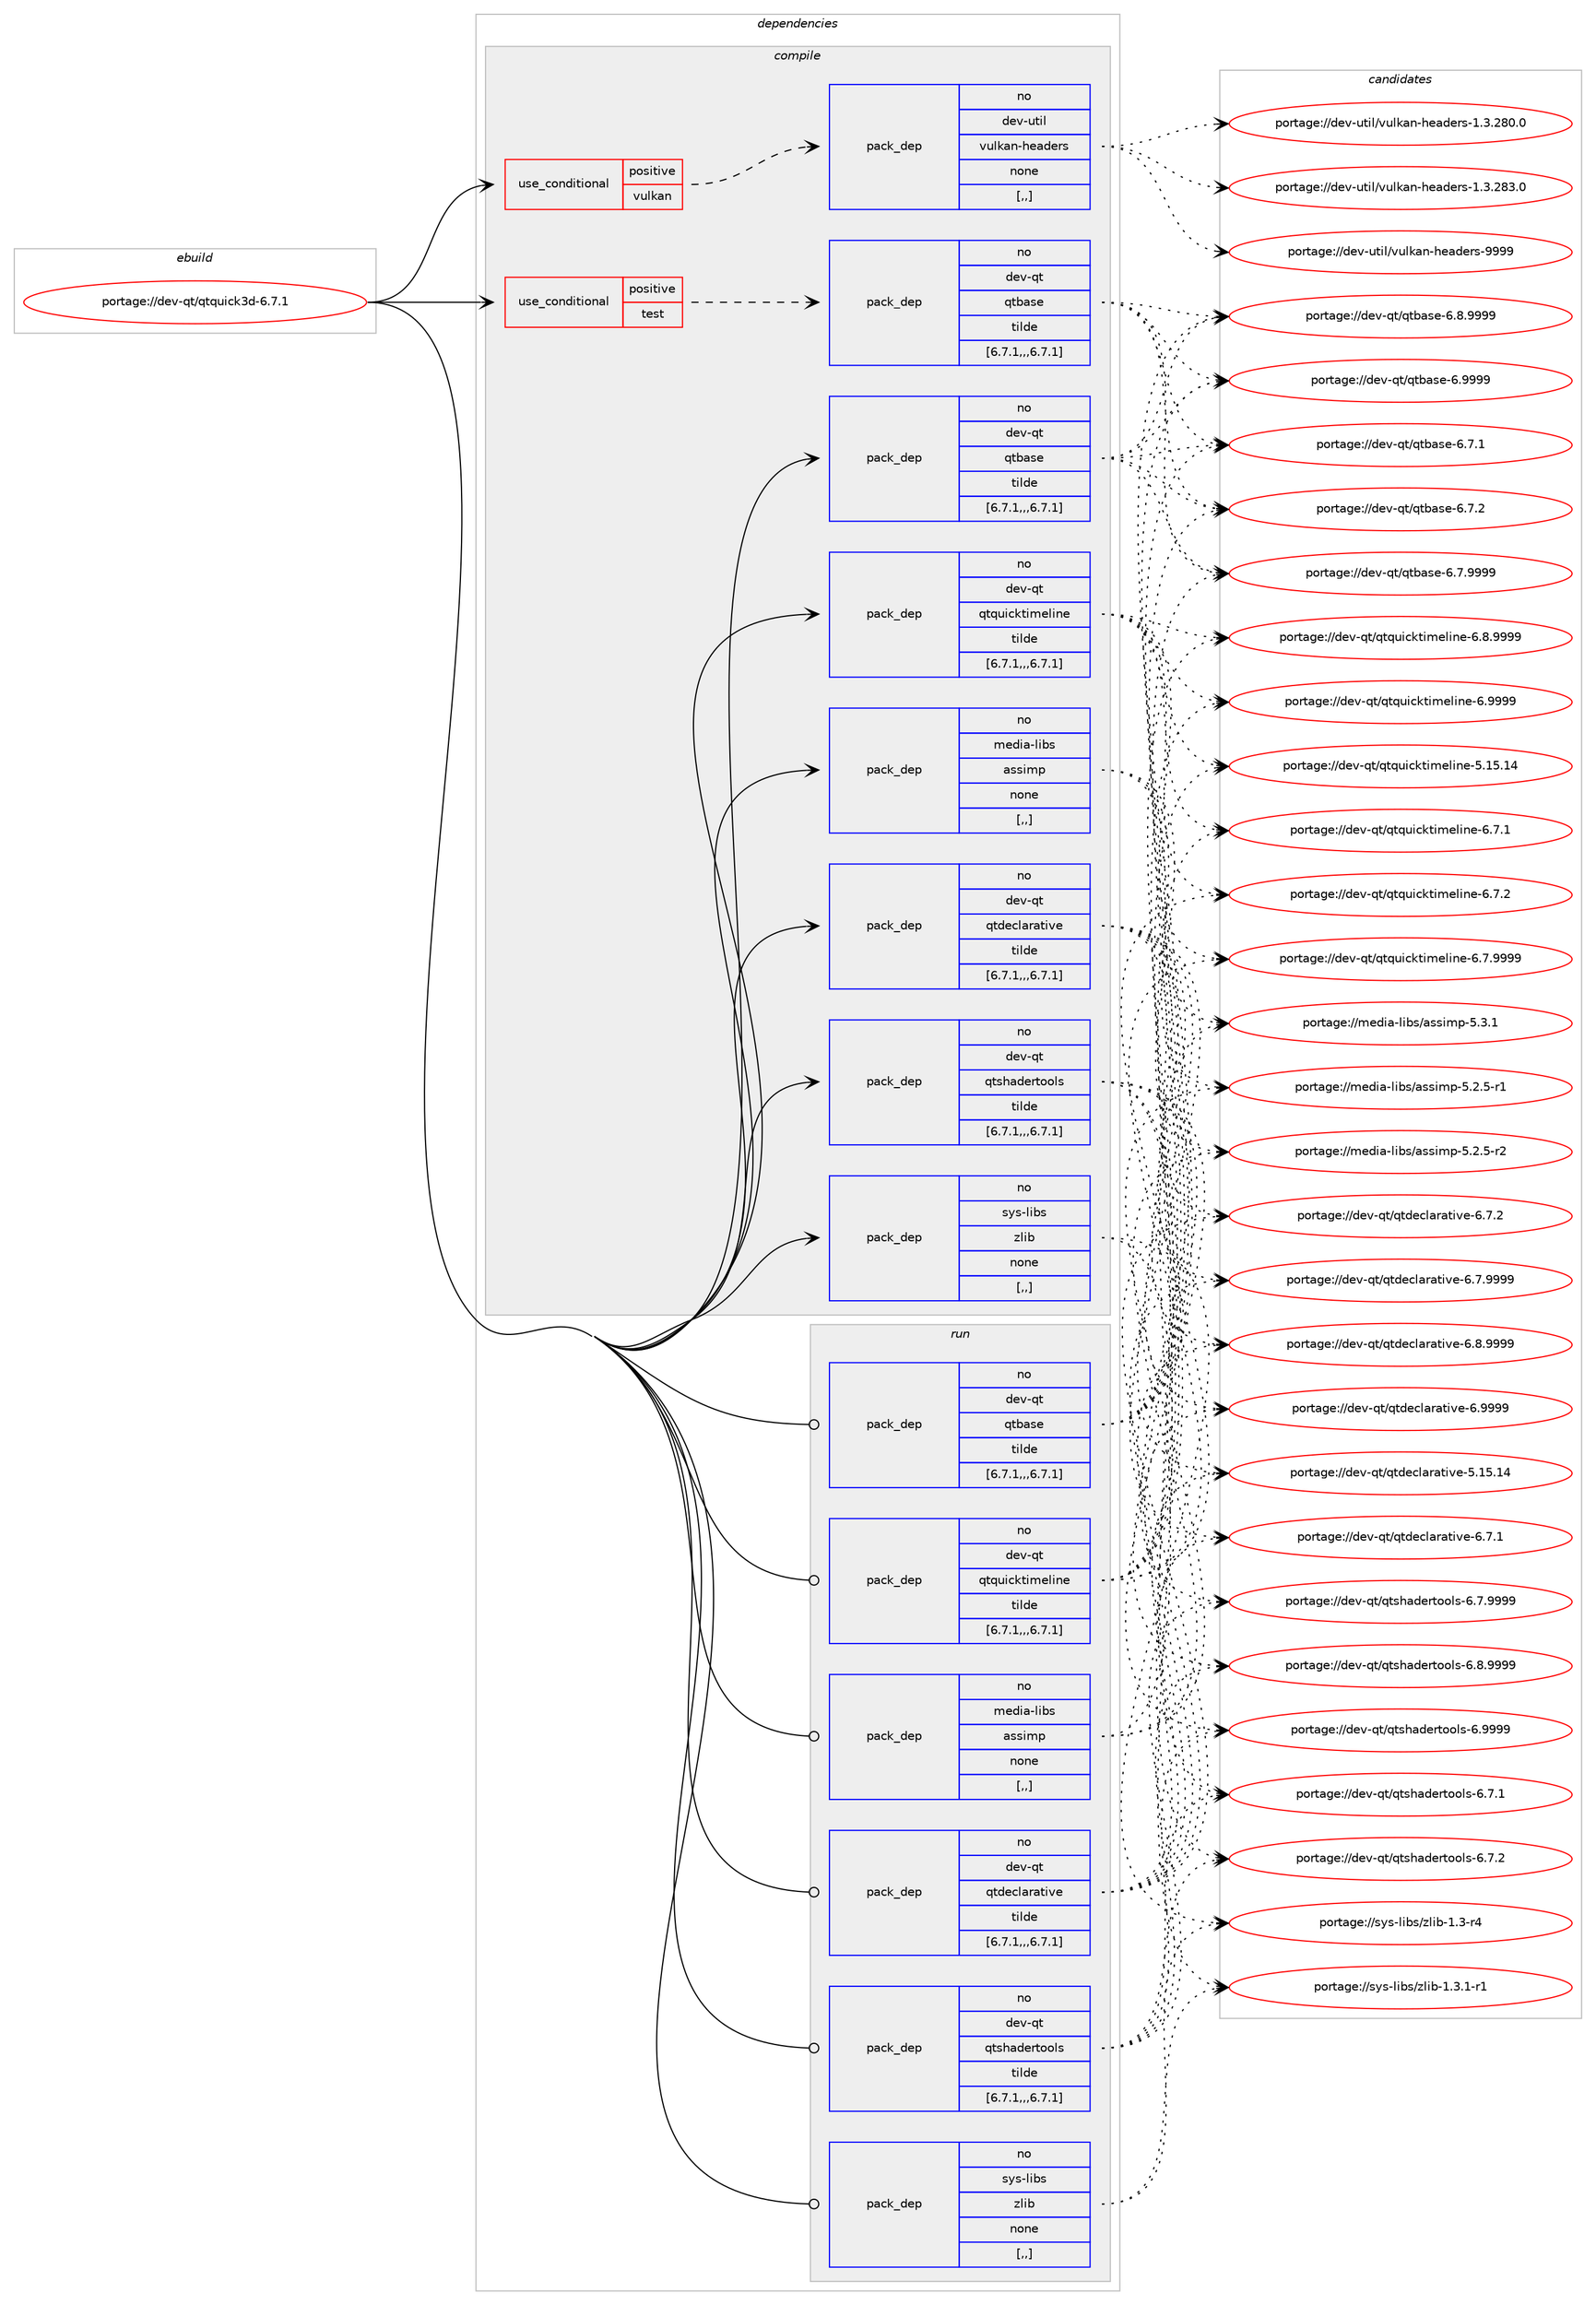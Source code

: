 digraph prolog {

# *************
# Graph options
# *************

newrank=true;
concentrate=true;
compound=true;
graph [rankdir=LR,fontname=Helvetica,fontsize=10,ranksep=1.5];#, ranksep=2.5, nodesep=0.2];
edge  [arrowhead=vee];
node  [fontname=Helvetica,fontsize=10];

# **********
# The ebuild
# **********

subgraph cluster_leftcol {
color=gray;
rank=same;
label=<<i>ebuild</i>>;
id [label="portage://dev-qt/qtquick3d-6.7.1", color=red, width=4, href="../dev-qt/qtquick3d-6.7.1.svg"];
}

# ****************
# The dependencies
# ****************

subgraph cluster_midcol {
color=gray;
label=<<i>dependencies</i>>;
subgraph cluster_compile {
fillcolor="#eeeeee";
style=filled;
label=<<i>compile</i>>;
subgraph cond40991 {
dependency166288 [label=<<TABLE BORDER="0" CELLBORDER="1" CELLSPACING="0" CELLPADDING="4"><TR><TD ROWSPAN="3" CELLPADDING="10">use_conditional</TD></TR><TR><TD>positive</TD></TR><TR><TD>test</TD></TR></TABLE>>, shape=none, color=red];
subgraph pack124057 {
dependency166289 [label=<<TABLE BORDER="0" CELLBORDER="1" CELLSPACING="0" CELLPADDING="4" WIDTH="220"><TR><TD ROWSPAN="6" CELLPADDING="30">pack_dep</TD></TR><TR><TD WIDTH="110">no</TD></TR><TR><TD>dev-qt</TD></TR><TR><TD>qtbase</TD></TR><TR><TD>tilde</TD></TR><TR><TD>[6.7.1,,,6.7.1]</TD></TR></TABLE>>, shape=none, color=blue];
}
dependency166288:e -> dependency166289:w [weight=20,style="dashed",arrowhead="vee"];
}
id:e -> dependency166288:w [weight=20,style="solid",arrowhead="vee"];
subgraph cond40992 {
dependency166290 [label=<<TABLE BORDER="0" CELLBORDER="1" CELLSPACING="0" CELLPADDING="4"><TR><TD ROWSPAN="3" CELLPADDING="10">use_conditional</TD></TR><TR><TD>positive</TD></TR><TR><TD>vulkan</TD></TR></TABLE>>, shape=none, color=red];
subgraph pack124058 {
dependency166291 [label=<<TABLE BORDER="0" CELLBORDER="1" CELLSPACING="0" CELLPADDING="4" WIDTH="220"><TR><TD ROWSPAN="6" CELLPADDING="30">pack_dep</TD></TR><TR><TD WIDTH="110">no</TD></TR><TR><TD>dev-util</TD></TR><TR><TD>vulkan-headers</TD></TR><TR><TD>none</TD></TR><TR><TD>[,,]</TD></TR></TABLE>>, shape=none, color=blue];
}
dependency166290:e -> dependency166291:w [weight=20,style="dashed",arrowhead="vee"];
}
id:e -> dependency166290:w [weight=20,style="solid",arrowhead="vee"];
subgraph pack124059 {
dependency166292 [label=<<TABLE BORDER="0" CELLBORDER="1" CELLSPACING="0" CELLPADDING="4" WIDTH="220"><TR><TD ROWSPAN="6" CELLPADDING="30">pack_dep</TD></TR><TR><TD WIDTH="110">no</TD></TR><TR><TD>dev-qt</TD></TR><TR><TD>qtbase</TD></TR><TR><TD>tilde</TD></TR><TR><TD>[6.7.1,,,6.7.1]</TD></TR></TABLE>>, shape=none, color=blue];
}
id:e -> dependency166292:w [weight=20,style="solid",arrowhead="vee"];
subgraph pack124060 {
dependency166293 [label=<<TABLE BORDER="0" CELLBORDER="1" CELLSPACING="0" CELLPADDING="4" WIDTH="220"><TR><TD ROWSPAN="6" CELLPADDING="30">pack_dep</TD></TR><TR><TD WIDTH="110">no</TD></TR><TR><TD>dev-qt</TD></TR><TR><TD>qtdeclarative</TD></TR><TR><TD>tilde</TD></TR><TR><TD>[6.7.1,,,6.7.1]</TD></TR></TABLE>>, shape=none, color=blue];
}
id:e -> dependency166293:w [weight=20,style="solid",arrowhead="vee"];
subgraph pack124061 {
dependency166294 [label=<<TABLE BORDER="0" CELLBORDER="1" CELLSPACING="0" CELLPADDING="4" WIDTH="220"><TR><TD ROWSPAN="6" CELLPADDING="30">pack_dep</TD></TR><TR><TD WIDTH="110">no</TD></TR><TR><TD>dev-qt</TD></TR><TR><TD>qtquicktimeline</TD></TR><TR><TD>tilde</TD></TR><TR><TD>[6.7.1,,,6.7.1]</TD></TR></TABLE>>, shape=none, color=blue];
}
id:e -> dependency166294:w [weight=20,style="solid",arrowhead="vee"];
subgraph pack124062 {
dependency166295 [label=<<TABLE BORDER="0" CELLBORDER="1" CELLSPACING="0" CELLPADDING="4" WIDTH="220"><TR><TD ROWSPAN="6" CELLPADDING="30">pack_dep</TD></TR><TR><TD WIDTH="110">no</TD></TR><TR><TD>dev-qt</TD></TR><TR><TD>qtshadertools</TD></TR><TR><TD>tilde</TD></TR><TR><TD>[6.7.1,,,6.7.1]</TD></TR></TABLE>>, shape=none, color=blue];
}
id:e -> dependency166295:w [weight=20,style="solid",arrowhead="vee"];
subgraph pack124063 {
dependency166296 [label=<<TABLE BORDER="0" CELLBORDER="1" CELLSPACING="0" CELLPADDING="4" WIDTH="220"><TR><TD ROWSPAN="6" CELLPADDING="30">pack_dep</TD></TR><TR><TD WIDTH="110">no</TD></TR><TR><TD>media-libs</TD></TR><TR><TD>assimp</TD></TR><TR><TD>none</TD></TR><TR><TD>[,,]</TD></TR></TABLE>>, shape=none, color=blue];
}
id:e -> dependency166296:w [weight=20,style="solid",arrowhead="vee"];
subgraph pack124064 {
dependency166297 [label=<<TABLE BORDER="0" CELLBORDER="1" CELLSPACING="0" CELLPADDING="4" WIDTH="220"><TR><TD ROWSPAN="6" CELLPADDING="30">pack_dep</TD></TR><TR><TD WIDTH="110">no</TD></TR><TR><TD>sys-libs</TD></TR><TR><TD>zlib</TD></TR><TR><TD>none</TD></TR><TR><TD>[,,]</TD></TR></TABLE>>, shape=none, color=blue];
}
id:e -> dependency166297:w [weight=20,style="solid",arrowhead="vee"];
}
subgraph cluster_compileandrun {
fillcolor="#eeeeee";
style=filled;
label=<<i>compile and run</i>>;
}
subgraph cluster_run {
fillcolor="#eeeeee";
style=filled;
label=<<i>run</i>>;
subgraph pack124065 {
dependency166298 [label=<<TABLE BORDER="0" CELLBORDER="1" CELLSPACING="0" CELLPADDING="4" WIDTH="220"><TR><TD ROWSPAN="6" CELLPADDING="30">pack_dep</TD></TR><TR><TD WIDTH="110">no</TD></TR><TR><TD>dev-qt</TD></TR><TR><TD>qtbase</TD></TR><TR><TD>tilde</TD></TR><TR><TD>[6.7.1,,,6.7.1]</TD></TR></TABLE>>, shape=none, color=blue];
}
id:e -> dependency166298:w [weight=20,style="solid",arrowhead="odot"];
subgraph pack124066 {
dependency166299 [label=<<TABLE BORDER="0" CELLBORDER="1" CELLSPACING="0" CELLPADDING="4" WIDTH="220"><TR><TD ROWSPAN="6" CELLPADDING="30">pack_dep</TD></TR><TR><TD WIDTH="110">no</TD></TR><TR><TD>dev-qt</TD></TR><TR><TD>qtdeclarative</TD></TR><TR><TD>tilde</TD></TR><TR><TD>[6.7.1,,,6.7.1]</TD></TR></TABLE>>, shape=none, color=blue];
}
id:e -> dependency166299:w [weight=20,style="solid",arrowhead="odot"];
subgraph pack124067 {
dependency166300 [label=<<TABLE BORDER="0" CELLBORDER="1" CELLSPACING="0" CELLPADDING="4" WIDTH="220"><TR><TD ROWSPAN="6" CELLPADDING="30">pack_dep</TD></TR><TR><TD WIDTH="110">no</TD></TR><TR><TD>dev-qt</TD></TR><TR><TD>qtquicktimeline</TD></TR><TR><TD>tilde</TD></TR><TR><TD>[6.7.1,,,6.7.1]</TD></TR></TABLE>>, shape=none, color=blue];
}
id:e -> dependency166300:w [weight=20,style="solid",arrowhead="odot"];
subgraph pack124068 {
dependency166301 [label=<<TABLE BORDER="0" CELLBORDER="1" CELLSPACING="0" CELLPADDING="4" WIDTH="220"><TR><TD ROWSPAN="6" CELLPADDING="30">pack_dep</TD></TR><TR><TD WIDTH="110">no</TD></TR><TR><TD>dev-qt</TD></TR><TR><TD>qtshadertools</TD></TR><TR><TD>tilde</TD></TR><TR><TD>[6.7.1,,,6.7.1]</TD></TR></TABLE>>, shape=none, color=blue];
}
id:e -> dependency166301:w [weight=20,style="solid",arrowhead="odot"];
subgraph pack124069 {
dependency166302 [label=<<TABLE BORDER="0" CELLBORDER="1" CELLSPACING="0" CELLPADDING="4" WIDTH="220"><TR><TD ROWSPAN="6" CELLPADDING="30">pack_dep</TD></TR><TR><TD WIDTH="110">no</TD></TR><TR><TD>media-libs</TD></TR><TR><TD>assimp</TD></TR><TR><TD>none</TD></TR><TR><TD>[,,]</TD></TR></TABLE>>, shape=none, color=blue];
}
id:e -> dependency166302:w [weight=20,style="solid",arrowhead="odot"];
subgraph pack124070 {
dependency166303 [label=<<TABLE BORDER="0" CELLBORDER="1" CELLSPACING="0" CELLPADDING="4" WIDTH="220"><TR><TD ROWSPAN="6" CELLPADDING="30">pack_dep</TD></TR><TR><TD WIDTH="110">no</TD></TR><TR><TD>sys-libs</TD></TR><TR><TD>zlib</TD></TR><TR><TD>none</TD></TR><TR><TD>[,,]</TD></TR></TABLE>>, shape=none, color=blue];
}
id:e -> dependency166303:w [weight=20,style="solid",arrowhead="odot"];
}
}

# **************
# The candidates
# **************

subgraph cluster_choices {
rank=same;
color=gray;
label=<<i>candidates</i>>;

subgraph choice124057 {
color=black;
nodesep=1;
choice10010111845113116471131169897115101455446554649 [label="portage://dev-qt/qtbase-6.7.1", color=red, width=4,href="../dev-qt/qtbase-6.7.1.svg"];
choice10010111845113116471131169897115101455446554650 [label="portage://dev-qt/qtbase-6.7.2", color=red, width=4,href="../dev-qt/qtbase-6.7.2.svg"];
choice10010111845113116471131169897115101455446554657575757 [label="portage://dev-qt/qtbase-6.7.9999", color=red, width=4,href="../dev-qt/qtbase-6.7.9999.svg"];
choice10010111845113116471131169897115101455446564657575757 [label="portage://dev-qt/qtbase-6.8.9999", color=red, width=4,href="../dev-qt/qtbase-6.8.9999.svg"];
choice1001011184511311647113116989711510145544657575757 [label="portage://dev-qt/qtbase-6.9999", color=red, width=4,href="../dev-qt/qtbase-6.9999.svg"];
dependency166289:e -> choice10010111845113116471131169897115101455446554649:w [style=dotted,weight="100"];
dependency166289:e -> choice10010111845113116471131169897115101455446554650:w [style=dotted,weight="100"];
dependency166289:e -> choice10010111845113116471131169897115101455446554657575757:w [style=dotted,weight="100"];
dependency166289:e -> choice10010111845113116471131169897115101455446564657575757:w [style=dotted,weight="100"];
dependency166289:e -> choice1001011184511311647113116989711510145544657575757:w [style=dotted,weight="100"];
}
subgraph choice124058 {
color=black;
nodesep=1;
choice100101118451171161051084711811710810797110451041019710010111411545494651465056484648 [label="portage://dev-util/vulkan-headers-1.3.280.0", color=red, width=4,href="../dev-util/vulkan-headers-1.3.280.0.svg"];
choice100101118451171161051084711811710810797110451041019710010111411545494651465056514648 [label="portage://dev-util/vulkan-headers-1.3.283.0", color=red, width=4,href="../dev-util/vulkan-headers-1.3.283.0.svg"];
choice10010111845117116105108471181171081079711045104101971001011141154557575757 [label="portage://dev-util/vulkan-headers-9999", color=red, width=4,href="../dev-util/vulkan-headers-9999.svg"];
dependency166291:e -> choice100101118451171161051084711811710810797110451041019710010111411545494651465056484648:w [style=dotted,weight="100"];
dependency166291:e -> choice100101118451171161051084711811710810797110451041019710010111411545494651465056514648:w [style=dotted,weight="100"];
dependency166291:e -> choice10010111845117116105108471181171081079711045104101971001011141154557575757:w [style=dotted,weight="100"];
}
subgraph choice124059 {
color=black;
nodesep=1;
choice10010111845113116471131169897115101455446554649 [label="portage://dev-qt/qtbase-6.7.1", color=red, width=4,href="../dev-qt/qtbase-6.7.1.svg"];
choice10010111845113116471131169897115101455446554650 [label="portage://dev-qt/qtbase-6.7.2", color=red, width=4,href="../dev-qt/qtbase-6.7.2.svg"];
choice10010111845113116471131169897115101455446554657575757 [label="portage://dev-qt/qtbase-6.7.9999", color=red, width=4,href="../dev-qt/qtbase-6.7.9999.svg"];
choice10010111845113116471131169897115101455446564657575757 [label="portage://dev-qt/qtbase-6.8.9999", color=red, width=4,href="../dev-qt/qtbase-6.8.9999.svg"];
choice1001011184511311647113116989711510145544657575757 [label="portage://dev-qt/qtbase-6.9999", color=red, width=4,href="../dev-qt/qtbase-6.9999.svg"];
dependency166292:e -> choice10010111845113116471131169897115101455446554649:w [style=dotted,weight="100"];
dependency166292:e -> choice10010111845113116471131169897115101455446554650:w [style=dotted,weight="100"];
dependency166292:e -> choice10010111845113116471131169897115101455446554657575757:w [style=dotted,weight="100"];
dependency166292:e -> choice10010111845113116471131169897115101455446564657575757:w [style=dotted,weight="100"];
dependency166292:e -> choice1001011184511311647113116989711510145544657575757:w [style=dotted,weight="100"];
}
subgraph choice124060 {
color=black;
nodesep=1;
choice10010111845113116471131161001019910897114971161051181014553464953464952 [label="portage://dev-qt/qtdeclarative-5.15.14", color=red, width=4,href="../dev-qt/qtdeclarative-5.15.14.svg"];
choice1001011184511311647113116100101991089711497116105118101455446554649 [label="portage://dev-qt/qtdeclarative-6.7.1", color=red, width=4,href="../dev-qt/qtdeclarative-6.7.1.svg"];
choice1001011184511311647113116100101991089711497116105118101455446554650 [label="portage://dev-qt/qtdeclarative-6.7.2", color=red, width=4,href="../dev-qt/qtdeclarative-6.7.2.svg"];
choice1001011184511311647113116100101991089711497116105118101455446554657575757 [label="portage://dev-qt/qtdeclarative-6.7.9999", color=red, width=4,href="../dev-qt/qtdeclarative-6.7.9999.svg"];
choice1001011184511311647113116100101991089711497116105118101455446564657575757 [label="portage://dev-qt/qtdeclarative-6.8.9999", color=red, width=4,href="../dev-qt/qtdeclarative-6.8.9999.svg"];
choice100101118451131164711311610010199108971149711610511810145544657575757 [label="portage://dev-qt/qtdeclarative-6.9999", color=red, width=4,href="../dev-qt/qtdeclarative-6.9999.svg"];
dependency166293:e -> choice10010111845113116471131161001019910897114971161051181014553464953464952:w [style=dotted,weight="100"];
dependency166293:e -> choice1001011184511311647113116100101991089711497116105118101455446554649:w [style=dotted,weight="100"];
dependency166293:e -> choice1001011184511311647113116100101991089711497116105118101455446554650:w [style=dotted,weight="100"];
dependency166293:e -> choice1001011184511311647113116100101991089711497116105118101455446554657575757:w [style=dotted,weight="100"];
dependency166293:e -> choice1001011184511311647113116100101991089711497116105118101455446564657575757:w [style=dotted,weight="100"];
dependency166293:e -> choice100101118451131164711311610010199108971149711610511810145544657575757:w [style=dotted,weight="100"];
}
subgraph choice124061 {
color=black;
nodesep=1;
choice1001011184511311647113116113117105991071161051091011081051101014553464953464952 [label="portage://dev-qt/qtquicktimeline-5.15.14", color=red, width=4,href="../dev-qt/qtquicktimeline-5.15.14.svg"];
choice100101118451131164711311611311710599107116105109101108105110101455446554649 [label="portage://dev-qt/qtquicktimeline-6.7.1", color=red, width=4,href="../dev-qt/qtquicktimeline-6.7.1.svg"];
choice100101118451131164711311611311710599107116105109101108105110101455446554650 [label="portage://dev-qt/qtquicktimeline-6.7.2", color=red, width=4,href="../dev-qt/qtquicktimeline-6.7.2.svg"];
choice100101118451131164711311611311710599107116105109101108105110101455446554657575757 [label="portage://dev-qt/qtquicktimeline-6.7.9999", color=red, width=4,href="../dev-qt/qtquicktimeline-6.7.9999.svg"];
choice100101118451131164711311611311710599107116105109101108105110101455446564657575757 [label="portage://dev-qt/qtquicktimeline-6.8.9999", color=red, width=4,href="../dev-qt/qtquicktimeline-6.8.9999.svg"];
choice10010111845113116471131161131171059910711610510910110810511010145544657575757 [label="portage://dev-qt/qtquicktimeline-6.9999", color=red, width=4,href="../dev-qt/qtquicktimeline-6.9999.svg"];
dependency166294:e -> choice1001011184511311647113116113117105991071161051091011081051101014553464953464952:w [style=dotted,weight="100"];
dependency166294:e -> choice100101118451131164711311611311710599107116105109101108105110101455446554649:w [style=dotted,weight="100"];
dependency166294:e -> choice100101118451131164711311611311710599107116105109101108105110101455446554650:w [style=dotted,weight="100"];
dependency166294:e -> choice100101118451131164711311611311710599107116105109101108105110101455446554657575757:w [style=dotted,weight="100"];
dependency166294:e -> choice100101118451131164711311611311710599107116105109101108105110101455446564657575757:w [style=dotted,weight="100"];
dependency166294:e -> choice10010111845113116471131161131171059910711610510910110810511010145544657575757:w [style=dotted,weight="100"];
}
subgraph choice124062 {
color=black;
nodesep=1;
choice100101118451131164711311611510497100101114116111111108115455446554649 [label="portage://dev-qt/qtshadertools-6.7.1", color=red, width=4,href="../dev-qt/qtshadertools-6.7.1.svg"];
choice100101118451131164711311611510497100101114116111111108115455446554650 [label="portage://dev-qt/qtshadertools-6.7.2", color=red, width=4,href="../dev-qt/qtshadertools-6.7.2.svg"];
choice100101118451131164711311611510497100101114116111111108115455446554657575757 [label="portage://dev-qt/qtshadertools-6.7.9999", color=red, width=4,href="../dev-qt/qtshadertools-6.7.9999.svg"];
choice100101118451131164711311611510497100101114116111111108115455446564657575757 [label="portage://dev-qt/qtshadertools-6.8.9999", color=red, width=4,href="../dev-qt/qtshadertools-6.8.9999.svg"];
choice10010111845113116471131161151049710010111411611111110811545544657575757 [label="portage://dev-qt/qtshadertools-6.9999", color=red, width=4,href="../dev-qt/qtshadertools-6.9999.svg"];
dependency166295:e -> choice100101118451131164711311611510497100101114116111111108115455446554649:w [style=dotted,weight="100"];
dependency166295:e -> choice100101118451131164711311611510497100101114116111111108115455446554650:w [style=dotted,weight="100"];
dependency166295:e -> choice100101118451131164711311611510497100101114116111111108115455446554657575757:w [style=dotted,weight="100"];
dependency166295:e -> choice100101118451131164711311611510497100101114116111111108115455446564657575757:w [style=dotted,weight="100"];
dependency166295:e -> choice10010111845113116471131161151049710010111411611111110811545544657575757:w [style=dotted,weight="100"];
}
subgraph choice124063 {
color=black;
nodesep=1;
choice10910110010597451081059811547971151151051091124553465046534511449 [label="portage://media-libs/assimp-5.2.5-r1", color=red, width=4,href="../media-libs/assimp-5.2.5-r1.svg"];
choice10910110010597451081059811547971151151051091124553465046534511450 [label="portage://media-libs/assimp-5.2.5-r2", color=red, width=4,href="../media-libs/assimp-5.2.5-r2.svg"];
choice1091011001059745108105981154797115115105109112455346514649 [label="portage://media-libs/assimp-5.3.1", color=red, width=4,href="../media-libs/assimp-5.3.1.svg"];
dependency166296:e -> choice10910110010597451081059811547971151151051091124553465046534511449:w [style=dotted,weight="100"];
dependency166296:e -> choice10910110010597451081059811547971151151051091124553465046534511450:w [style=dotted,weight="100"];
dependency166296:e -> choice1091011001059745108105981154797115115105109112455346514649:w [style=dotted,weight="100"];
}
subgraph choice124064 {
color=black;
nodesep=1;
choice11512111545108105981154712210810598454946514511452 [label="portage://sys-libs/zlib-1.3-r4", color=red, width=4,href="../sys-libs/zlib-1.3-r4.svg"];
choice115121115451081059811547122108105984549465146494511449 [label="portage://sys-libs/zlib-1.3.1-r1", color=red, width=4,href="../sys-libs/zlib-1.3.1-r1.svg"];
dependency166297:e -> choice11512111545108105981154712210810598454946514511452:w [style=dotted,weight="100"];
dependency166297:e -> choice115121115451081059811547122108105984549465146494511449:w [style=dotted,weight="100"];
}
subgraph choice124065 {
color=black;
nodesep=1;
choice10010111845113116471131169897115101455446554649 [label="portage://dev-qt/qtbase-6.7.1", color=red, width=4,href="../dev-qt/qtbase-6.7.1.svg"];
choice10010111845113116471131169897115101455446554650 [label="portage://dev-qt/qtbase-6.7.2", color=red, width=4,href="../dev-qt/qtbase-6.7.2.svg"];
choice10010111845113116471131169897115101455446554657575757 [label="portage://dev-qt/qtbase-6.7.9999", color=red, width=4,href="../dev-qt/qtbase-6.7.9999.svg"];
choice10010111845113116471131169897115101455446564657575757 [label="portage://dev-qt/qtbase-6.8.9999", color=red, width=4,href="../dev-qt/qtbase-6.8.9999.svg"];
choice1001011184511311647113116989711510145544657575757 [label="portage://dev-qt/qtbase-6.9999", color=red, width=4,href="../dev-qt/qtbase-6.9999.svg"];
dependency166298:e -> choice10010111845113116471131169897115101455446554649:w [style=dotted,weight="100"];
dependency166298:e -> choice10010111845113116471131169897115101455446554650:w [style=dotted,weight="100"];
dependency166298:e -> choice10010111845113116471131169897115101455446554657575757:w [style=dotted,weight="100"];
dependency166298:e -> choice10010111845113116471131169897115101455446564657575757:w [style=dotted,weight="100"];
dependency166298:e -> choice1001011184511311647113116989711510145544657575757:w [style=dotted,weight="100"];
}
subgraph choice124066 {
color=black;
nodesep=1;
choice10010111845113116471131161001019910897114971161051181014553464953464952 [label="portage://dev-qt/qtdeclarative-5.15.14", color=red, width=4,href="../dev-qt/qtdeclarative-5.15.14.svg"];
choice1001011184511311647113116100101991089711497116105118101455446554649 [label="portage://dev-qt/qtdeclarative-6.7.1", color=red, width=4,href="../dev-qt/qtdeclarative-6.7.1.svg"];
choice1001011184511311647113116100101991089711497116105118101455446554650 [label="portage://dev-qt/qtdeclarative-6.7.2", color=red, width=4,href="../dev-qt/qtdeclarative-6.7.2.svg"];
choice1001011184511311647113116100101991089711497116105118101455446554657575757 [label="portage://dev-qt/qtdeclarative-6.7.9999", color=red, width=4,href="../dev-qt/qtdeclarative-6.7.9999.svg"];
choice1001011184511311647113116100101991089711497116105118101455446564657575757 [label="portage://dev-qt/qtdeclarative-6.8.9999", color=red, width=4,href="../dev-qt/qtdeclarative-6.8.9999.svg"];
choice100101118451131164711311610010199108971149711610511810145544657575757 [label="portage://dev-qt/qtdeclarative-6.9999", color=red, width=4,href="../dev-qt/qtdeclarative-6.9999.svg"];
dependency166299:e -> choice10010111845113116471131161001019910897114971161051181014553464953464952:w [style=dotted,weight="100"];
dependency166299:e -> choice1001011184511311647113116100101991089711497116105118101455446554649:w [style=dotted,weight="100"];
dependency166299:e -> choice1001011184511311647113116100101991089711497116105118101455446554650:w [style=dotted,weight="100"];
dependency166299:e -> choice1001011184511311647113116100101991089711497116105118101455446554657575757:w [style=dotted,weight="100"];
dependency166299:e -> choice1001011184511311647113116100101991089711497116105118101455446564657575757:w [style=dotted,weight="100"];
dependency166299:e -> choice100101118451131164711311610010199108971149711610511810145544657575757:w [style=dotted,weight="100"];
}
subgraph choice124067 {
color=black;
nodesep=1;
choice1001011184511311647113116113117105991071161051091011081051101014553464953464952 [label="portage://dev-qt/qtquicktimeline-5.15.14", color=red, width=4,href="../dev-qt/qtquicktimeline-5.15.14.svg"];
choice100101118451131164711311611311710599107116105109101108105110101455446554649 [label="portage://dev-qt/qtquicktimeline-6.7.1", color=red, width=4,href="../dev-qt/qtquicktimeline-6.7.1.svg"];
choice100101118451131164711311611311710599107116105109101108105110101455446554650 [label="portage://dev-qt/qtquicktimeline-6.7.2", color=red, width=4,href="../dev-qt/qtquicktimeline-6.7.2.svg"];
choice100101118451131164711311611311710599107116105109101108105110101455446554657575757 [label="portage://dev-qt/qtquicktimeline-6.7.9999", color=red, width=4,href="../dev-qt/qtquicktimeline-6.7.9999.svg"];
choice100101118451131164711311611311710599107116105109101108105110101455446564657575757 [label="portage://dev-qt/qtquicktimeline-6.8.9999", color=red, width=4,href="../dev-qt/qtquicktimeline-6.8.9999.svg"];
choice10010111845113116471131161131171059910711610510910110810511010145544657575757 [label="portage://dev-qt/qtquicktimeline-6.9999", color=red, width=4,href="../dev-qt/qtquicktimeline-6.9999.svg"];
dependency166300:e -> choice1001011184511311647113116113117105991071161051091011081051101014553464953464952:w [style=dotted,weight="100"];
dependency166300:e -> choice100101118451131164711311611311710599107116105109101108105110101455446554649:w [style=dotted,weight="100"];
dependency166300:e -> choice100101118451131164711311611311710599107116105109101108105110101455446554650:w [style=dotted,weight="100"];
dependency166300:e -> choice100101118451131164711311611311710599107116105109101108105110101455446554657575757:w [style=dotted,weight="100"];
dependency166300:e -> choice100101118451131164711311611311710599107116105109101108105110101455446564657575757:w [style=dotted,weight="100"];
dependency166300:e -> choice10010111845113116471131161131171059910711610510910110810511010145544657575757:w [style=dotted,weight="100"];
}
subgraph choice124068 {
color=black;
nodesep=1;
choice100101118451131164711311611510497100101114116111111108115455446554649 [label="portage://dev-qt/qtshadertools-6.7.1", color=red, width=4,href="../dev-qt/qtshadertools-6.7.1.svg"];
choice100101118451131164711311611510497100101114116111111108115455446554650 [label="portage://dev-qt/qtshadertools-6.7.2", color=red, width=4,href="../dev-qt/qtshadertools-6.7.2.svg"];
choice100101118451131164711311611510497100101114116111111108115455446554657575757 [label="portage://dev-qt/qtshadertools-6.7.9999", color=red, width=4,href="../dev-qt/qtshadertools-6.7.9999.svg"];
choice100101118451131164711311611510497100101114116111111108115455446564657575757 [label="portage://dev-qt/qtshadertools-6.8.9999", color=red, width=4,href="../dev-qt/qtshadertools-6.8.9999.svg"];
choice10010111845113116471131161151049710010111411611111110811545544657575757 [label="portage://dev-qt/qtshadertools-6.9999", color=red, width=4,href="../dev-qt/qtshadertools-6.9999.svg"];
dependency166301:e -> choice100101118451131164711311611510497100101114116111111108115455446554649:w [style=dotted,weight="100"];
dependency166301:e -> choice100101118451131164711311611510497100101114116111111108115455446554650:w [style=dotted,weight="100"];
dependency166301:e -> choice100101118451131164711311611510497100101114116111111108115455446554657575757:w [style=dotted,weight="100"];
dependency166301:e -> choice100101118451131164711311611510497100101114116111111108115455446564657575757:w [style=dotted,weight="100"];
dependency166301:e -> choice10010111845113116471131161151049710010111411611111110811545544657575757:w [style=dotted,weight="100"];
}
subgraph choice124069 {
color=black;
nodesep=1;
choice10910110010597451081059811547971151151051091124553465046534511449 [label="portage://media-libs/assimp-5.2.5-r1", color=red, width=4,href="../media-libs/assimp-5.2.5-r1.svg"];
choice10910110010597451081059811547971151151051091124553465046534511450 [label="portage://media-libs/assimp-5.2.5-r2", color=red, width=4,href="../media-libs/assimp-5.2.5-r2.svg"];
choice1091011001059745108105981154797115115105109112455346514649 [label="portage://media-libs/assimp-5.3.1", color=red, width=4,href="../media-libs/assimp-5.3.1.svg"];
dependency166302:e -> choice10910110010597451081059811547971151151051091124553465046534511449:w [style=dotted,weight="100"];
dependency166302:e -> choice10910110010597451081059811547971151151051091124553465046534511450:w [style=dotted,weight="100"];
dependency166302:e -> choice1091011001059745108105981154797115115105109112455346514649:w [style=dotted,weight="100"];
}
subgraph choice124070 {
color=black;
nodesep=1;
choice11512111545108105981154712210810598454946514511452 [label="portage://sys-libs/zlib-1.3-r4", color=red, width=4,href="../sys-libs/zlib-1.3-r4.svg"];
choice115121115451081059811547122108105984549465146494511449 [label="portage://sys-libs/zlib-1.3.1-r1", color=red, width=4,href="../sys-libs/zlib-1.3.1-r1.svg"];
dependency166303:e -> choice11512111545108105981154712210810598454946514511452:w [style=dotted,weight="100"];
dependency166303:e -> choice115121115451081059811547122108105984549465146494511449:w [style=dotted,weight="100"];
}
}

}
